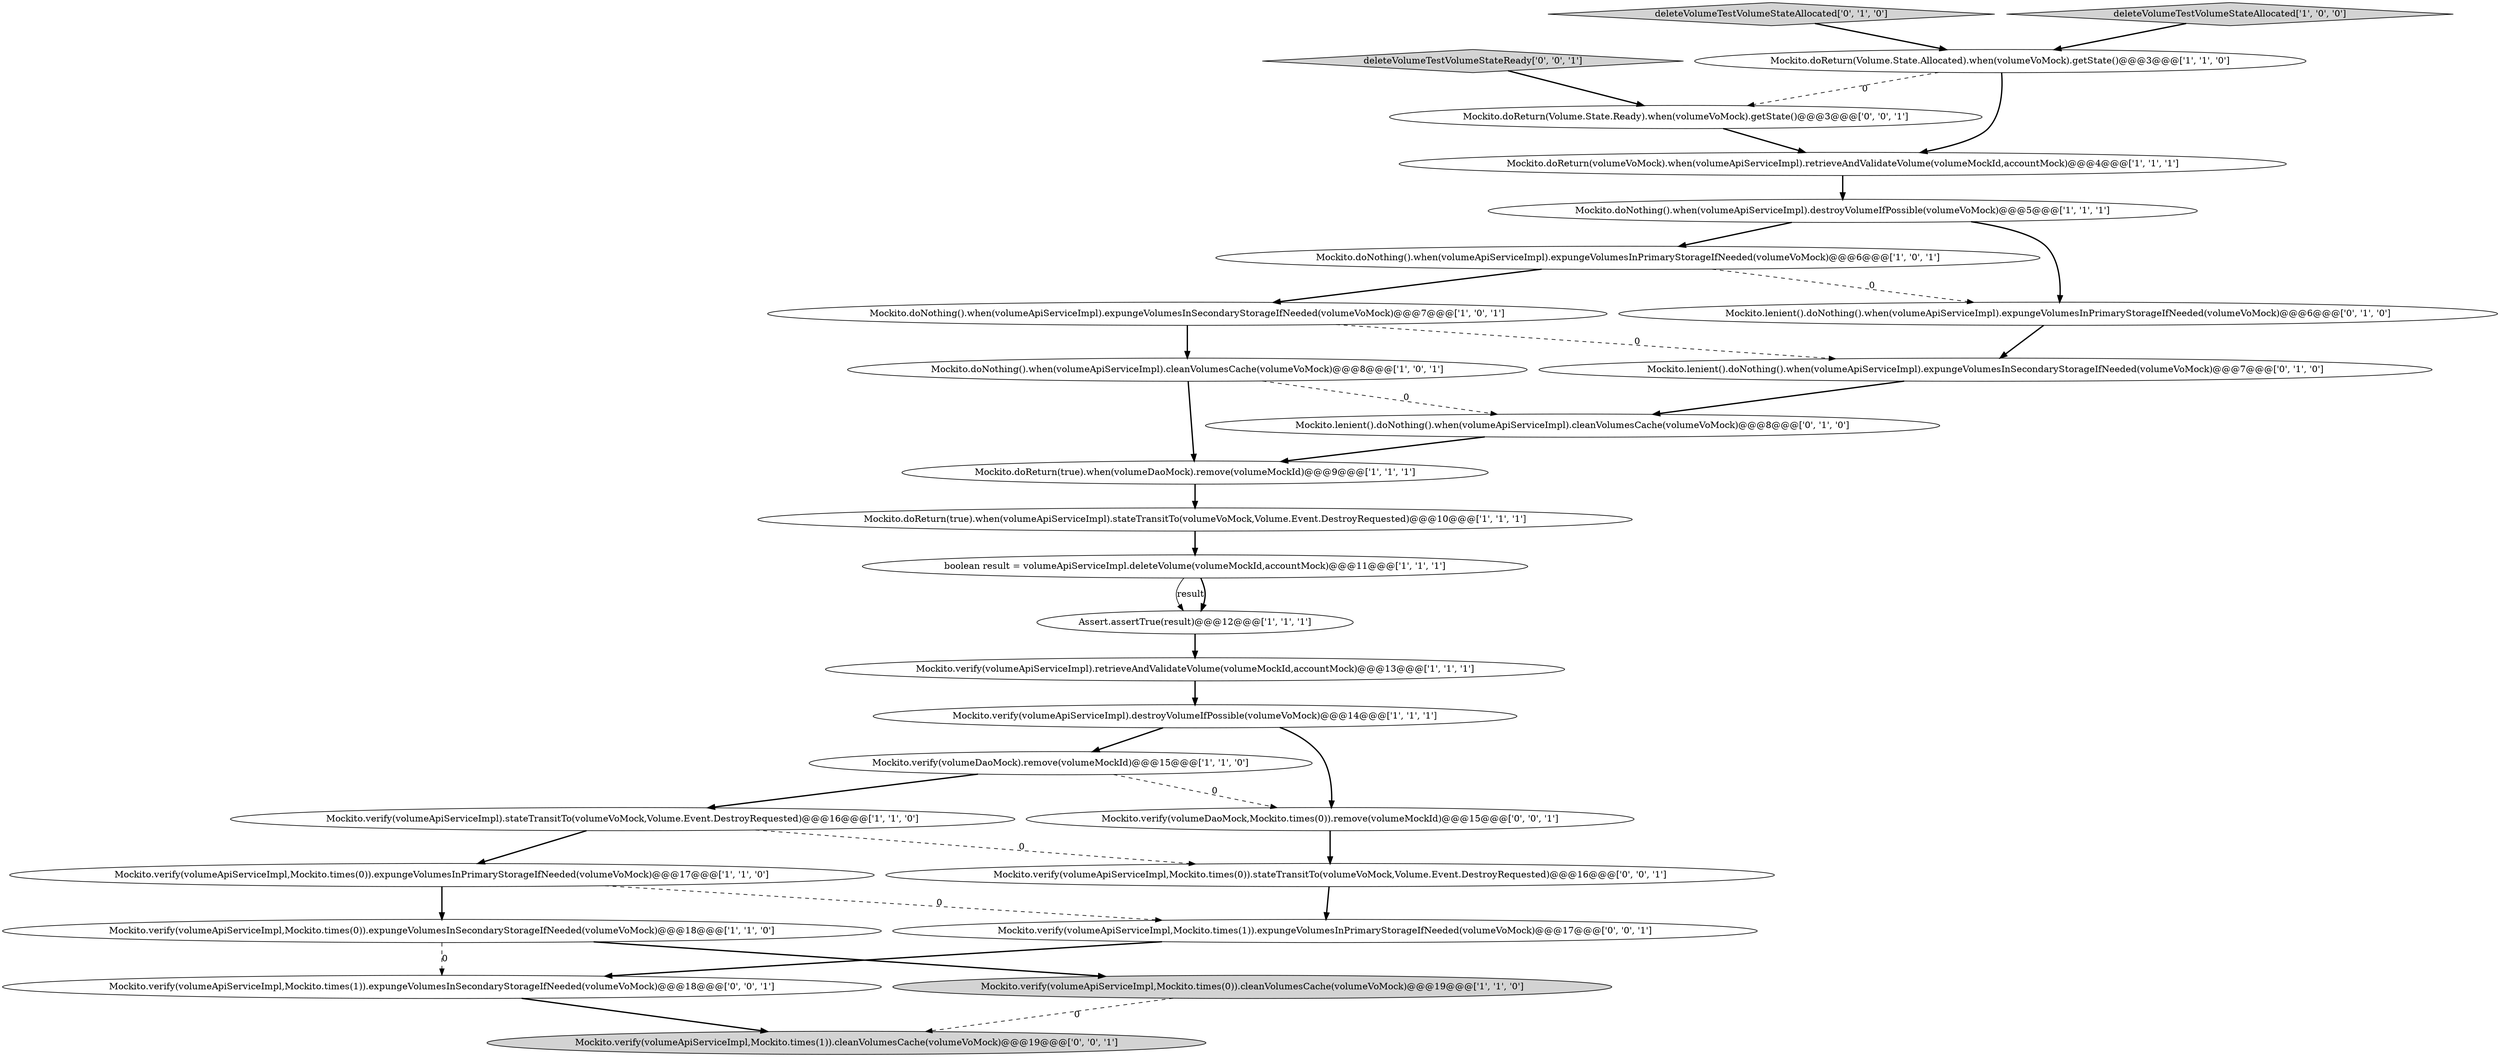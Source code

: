 digraph {
23 [style = filled, label = "Mockito.verify(volumeApiServiceImpl,Mockito.times(1)).expungeVolumesInPrimaryStorageIfNeeded(volumeVoMock)@@@17@@@['0', '0', '1']", fillcolor = white, shape = ellipse image = "AAA0AAABBB3BBB"];
15 [style = filled, label = "Mockito.verify(volumeDaoMock).remove(volumeMockId)@@@15@@@['1', '1', '0']", fillcolor = white, shape = ellipse image = "AAA0AAABBB1BBB"];
27 [style = filled, label = "Mockito.verify(volumeApiServiceImpl,Mockito.times(1)).expungeVolumesInSecondaryStorageIfNeeded(volumeVoMock)@@@18@@@['0', '0', '1']", fillcolor = white, shape = ellipse image = "AAA0AAABBB3BBB"];
13 [style = filled, label = "Mockito.verify(volumeApiServiceImpl,Mockito.times(0)).cleanVolumesCache(volumeVoMock)@@@19@@@['1', '1', '0']", fillcolor = lightgray, shape = ellipse image = "AAA0AAABBB1BBB"];
5 [style = filled, label = "Mockito.verify(volumeApiServiceImpl).retrieveAndValidateVolume(volumeMockId,accountMock)@@@13@@@['1', '1', '1']", fillcolor = white, shape = ellipse image = "AAA0AAABBB1BBB"];
24 [style = filled, label = "Mockito.doReturn(Volume.State.Ready).when(volumeVoMock).getState()@@@3@@@['0', '0', '1']", fillcolor = white, shape = ellipse image = "AAA0AAABBB3BBB"];
0 [style = filled, label = "Mockito.doNothing().when(volumeApiServiceImpl).destroyVolumeIfPossible(volumeVoMock)@@@5@@@['1', '1', '1']", fillcolor = white, shape = ellipse image = "AAA0AAABBB1BBB"];
20 [style = filled, label = "Mockito.lenient().doNothing().when(volumeApiServiceImpl).expungeVolumesInSecondaryStorageIfNeeded(volumeVoMock)@@@7@@@['0', '1', '0']", fillcolor = white, shape = ellipse image = "AAA1AAABBB2BBB"];
2 [style = filled, label = "Mockito.doReturn(volumeVoMock).when(volumeApiServiceImpl).retrieveAndValidateVolume(volumeMockId,accountMock)@@@4@@@['1', '1', '1']", fillcolor = white, shape = ellipse image = "AAA0AAABBB1BBB"];
11 [style = filled, label = "Mockito.doNothing().when(volumeApiServiceImpl).cleanVolumesCache(volumeVoMock)@@@8@@@['1', '0', '1']", fillcolor = white, shape = ellipse image = "AAA0AAABBB1BBB"];
19 [style = filled, label = "deleteVolumeTestVolumeStateAllocated['0', '1', '0']", fillcolor = lightgray, shape = diamond image = "AAA0AAABBB2BBB"];
28 [style = filled, label = "Mockito.verify(volumeApiServiceImpl,Mockito.times(1)).cleanVolumesCache(volumeVoMock)@@@19@@@['0', '0', '1']", fillcolor = lightgray, shape = ellipse image = "AAA0AAABBB3BBB"];
12 [style = filled, label = "Mockito.doNothing().when(volumeApiServiceImpl).expungeVolumesInPrimaryStorageIfNeeded(volumeVoMock)@@@6@@@['1', '0', '1']", fillcolor = white, shape = ellipse image = "AAA0AAABBB1BBB"];
14 [style = filled, label = "Mockito.doReturn(Volume.State.Allocated).when(volumeVoMock).getState()@@@3@@@['1', '1', '0']", fillcolor = white, shape = ellipse image = "AAA0AAABBB1BBB"];
18 [style = filled, label = "Mockito.lenient().doNothing().when(volumeApiServiceImpl).expungeVolumesInPrimaryStorageIfNeeded(volumeVoMock)@@@6@@@['0', '1', '0']", fillcolor = white, shape = ellipse image = "AAA1AAABBB2BBB"];
8 [style = filled, label = "Mockito.verify(volumeApiServiceImpl,Mockito.times(0)).expungeVolumesInPrimaryStorageIfNeeded(volumeVoMock)@@@17@@@['1', '1', '0']", fillcolor = white, shape = ellipse image = "AAA0AAABBB1BBB"];
26 [style = filled, label = "deleteVolumeTestVolumeStateReady['0', '0', '1']", fillcolor = lightgray, shape = diamond image = "AAA0AAABBB3BBB"];
25 [style = filled, label = "Mockito.verify(volumeApiServiceImpl,Mockito.times(0)).stateTransitTo(volumeVoMock,Volume.Event.DestroyRequested)@@@16@@@['0', '0', '1']", fillcolor = white, shape = ellipse image = "AAA0AAABBB3BBB"];
22 [style = filled, label = "Mockito.verify(volumeDaoMock,Mockito.times(0)).remove(volumeMockId)@@@15@@@['0', '0', '1']", fillcolor = white, shape = ellipse image = "AAA0AAABBB3BBB"];
10 [style = filled, label = "Mockito.verify(volumeApiServiceImpl).stateTransitTo(volumeVoMock,Volume.Event.DestroyRequested)@@@16@@@['1', '1', '0']", fillcolor = white, shape = ellipse image = "AAA0AAABBB1BBB"];
17 [style = filled, label = "Mockito.doReturn(true).when(volumeApiServiceImpl).stateTransitTo(volumeVoMock,Volume.Event.DestroyRequested)@@@10@@@['1', '1', '1']", fillcolor = white, shape = ellipse image = "AAA0AAABBB1BBB"];
16 [style = filled, label = "Assert.assertTrue(result)@@@12@@@['1', '1', '1']", fillcolor = white, shape = ellipse image = "AAA0AAABBB1BBB"];
7 [style = filled, label = "Mockito.doReturn(true).when(volumeDaoMock).remove(volumeMockId)@@@9@@@['1', '1', '1']", fillcolor = white, shape = ellipse image = "AAA0AAABBB1BBB"];
9 [style = filled, label = "Mockito.doNothing().when(volumeApiServiceImpl).expungeVolumesInSecondaryStorageIfNeeded(volumeVoMock)@@@7@@@['1', '0', '1']", fillcolor = white, shape = ellipse image = "AAA0AAABBB1BBB"];
6 [style = filled, label = "Mockito.verify(volumeApiServiceImpl).destroyVolumeIfPossible(volumeVoMock)@@@14@@@['1', '1', '1']", fillcolor = white, shape = ellipse image = "AAA0AAABBB1BBB"];
21 [style = filled, label = "Mockito.lenient().doNothing().when(volumeApiServiceImpl).cleanVolumesCache(volumeVoMock)@@@8@@@['0', '1', '0']", fillcolor = white, shape = ellipse image = "AAA1AAABBB2BBB"];
4 [style = filled, label = "deleteVolumeTestVolumeStateAllocated['1', '0', '0']", fillcolor = lightgray, shape = diamond image = "AAA0AAABBB1BBB"];
1 [style = filled, label = "Mockito.verify(volumeApiServiceImpl,Mockito.times(0)).expungeVolumesInSecondaryStorageIfNeeded(volumeVoMock)@@@18@@@['1', '1', '0']", fillcolor = white, shape = ellipse image = "AAA0AAABBB1BBB"];
3 [style = filled, label = "boolean result = volumeApiServiceImpl.deleteVolume(volumeMockId,accountMock)@@@11@@@['1', '1', '1']", fillcolor = white, shape = ellipse image = "AAA0AAABBB1BBB"];
25->23 [style = bold, label=""];
3->16 [style = solid, label="result"];
26->24 [style = bold, label=""];
13->28 [style = dashed, label="0"];
15->22 [style = dashed, label="0"];
18->20 [style = bold, label=""];
9->11 [style = bold, label=""];
6->15 [style = bold, label=""];
24->2 [style = bold, label=""];
27->28 [style = bold, label=""];
10->25 [style = dashed, label="0"];
23->27 [style = bold, label=""];
10->8 [style = bold, label=""];
17->3 [style = bold, label=""];
6->22 [style = bold, label=""];
11->21 [style = dashed, label="0"];
11->7 [style = bold, label=""];
8->1 [style = bold, label=""];
12->9 [style = bold, label=""];
8->23 [style = dashed, label="0"];
20->21 [style = bold, label=""];
12->18 [style = dashed, label="0"];
14->24 [style = dashed, label="0"];
1->27 [style = dashed, label="0"];
0->12 [style = bold, label=""];
22->25 [style = bold, label=""];
9->20 [style = dashed, label="0"];
21->7 [style = bold, label=""];
4->14 [style = bold, label=""];
16->5 [style = bold, label=""];
14->2 [style = bold, label=""];
7->17 [style = bold, label=""];
2->0 [style = bold, label=""];
19->14 [style = bold, label=""];
3->16 [style = bold, label=""];
15->10 [style = bold, label=""];
0->18 [style = bold, label=""];
5->6 [style = bold, label=""];
1->13 [style = bold, label=""];
}
